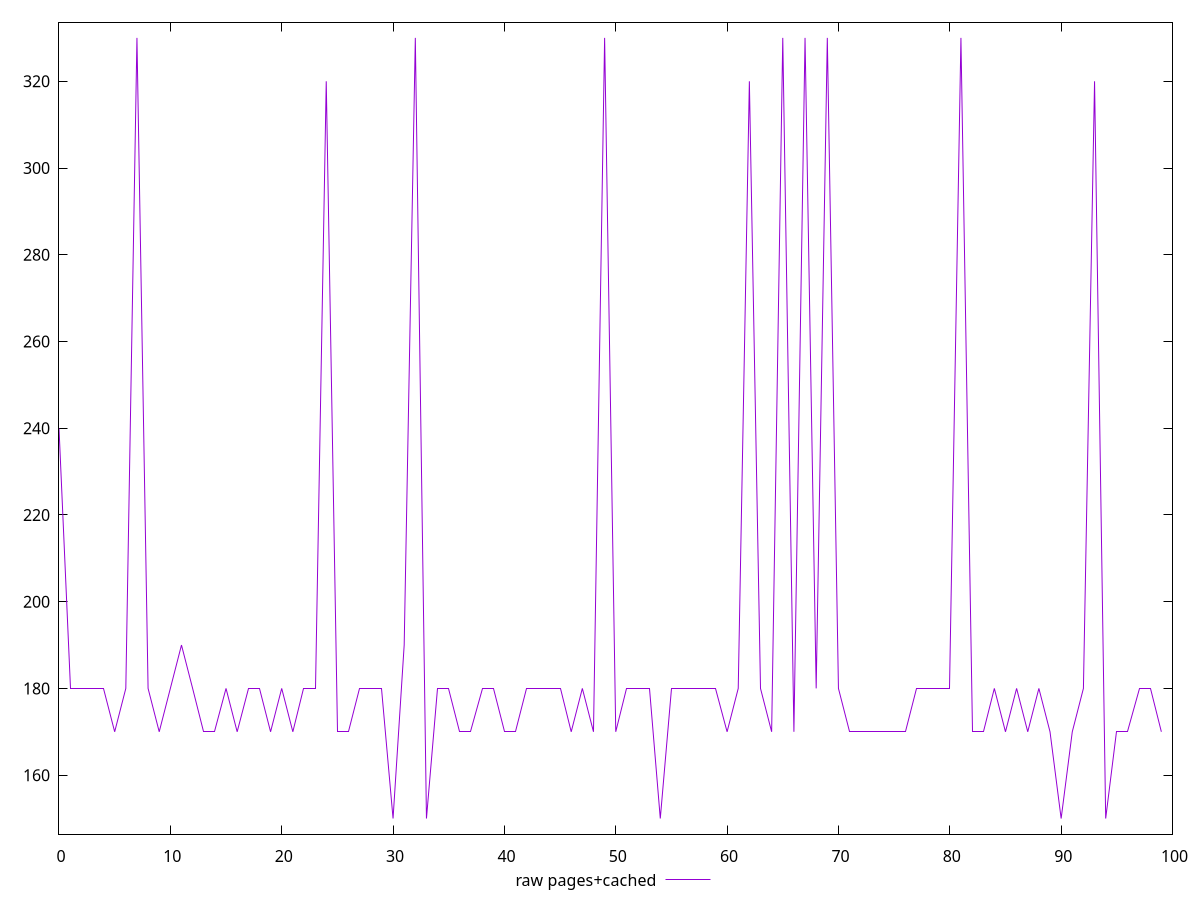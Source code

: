 $_rawPagesCached <<EOF
240
180
180
180
180
170
180
330
180
170
180
190
180
170
170
180
170
180
180
170
180
170
180
180
320
170
170
180
180
180
150
190
330
150
180
180
170
170
180
180
170
170
180
180
180
180
170
180
170
330
170
180
180
180
150
180
180
180
180
180
170
180
320
180
170
330
170
330
180
330
180
170
170
170
170
170
170
180
180
180
180
330
170
170
180
170
180
170
180
170
150
170
180
320
150
170
170
180
180
170
EOF
set key outside below
set terminal pngcairo
set output "report_00005_2020-11-02T22-26-11.212Z/uses-http2/pages+cached//raw.png"
set yrange [146.4:333.6]
plot $_rawPagesCached title "raw pages+cached" with line ,